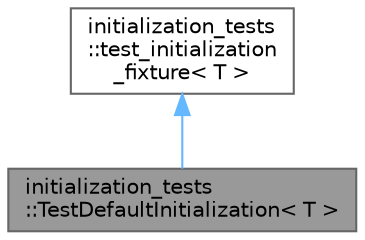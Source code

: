 digraph "initialization_tests::TestDefaultInitialization&lt; T &gt;"
{
 // LATEX_PDF_SIZE
  bgcolor="transparent";
  edge [fontname=Helvetica,fontsize=10,labelfontname=Helvetica,labelfontsize=10];
  node [fontname=Helvetica,fontsize=10,shape=box,height=0.2,width=0.4];
  Node1 [id="Node000001",label="initialization_tests\l::TestDefaultInitialization\< T \>",height=0.2,width=0.4,color="gray40", fillcolor="grey60", style="filled", fontcolor="black",tooltip=" "];
  Node2 -> Node1 [id="edge1_Node000001_Node000002",dir="back",color="steelblue1",style="solid",tooltip=" "];
  Node2 [id="Node000002",label="initialization_tests\l::test_initialization\l_fixture\< T \>",height=0.2,width=0.4,color="gray40", fillcolor="white", style="filled",URL="$structinitialization__tests_1_1test__initialization__fixture.html",tooltip=" "];
}
